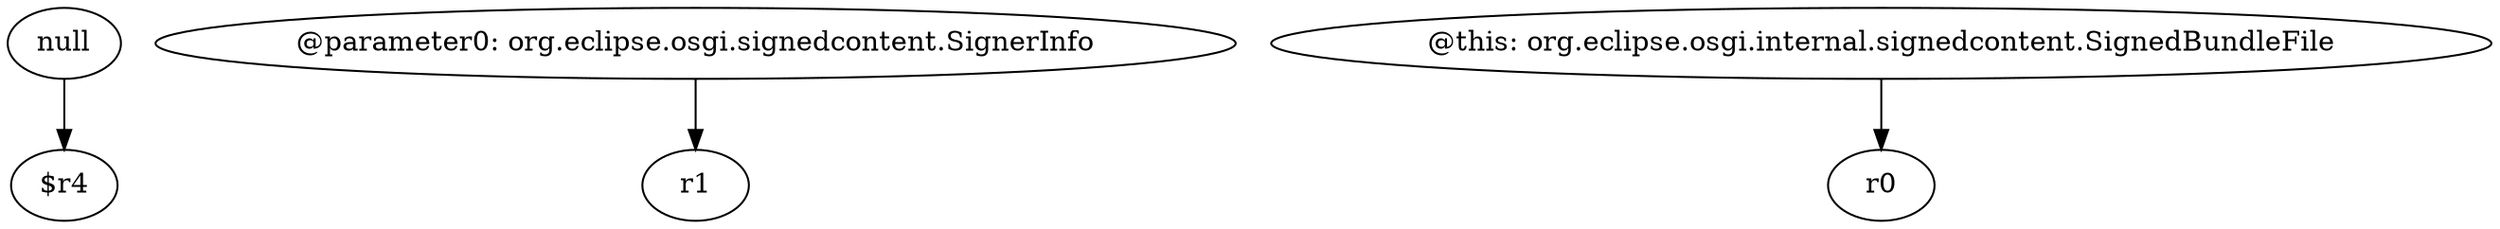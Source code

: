 digraph g {
0[label="null"]
1[label="$r4"]
0->1[label=""]
2[label="@parameter0: org.eclipse.osgi.signedcontent.SignerInfo"]
3[label="r1"]
2->3[label=""]
4[label="@this: org.eclipse.osgi.internal.signedcontent.SignedBundleFile"]
5[label="r0"]
4->5[label=""]
}